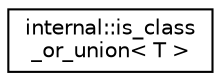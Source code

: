 digraph "Graphical Class Hierarchy"
{
  edge [fontname="Helvetica",fontsize="10",labelfontname="Helvetica",labelfontsize="10"];
  node [fontname="Helvetica",fontsize="10",shape=record];
  rankdir="LR";
  Node1 [label="internal::is_class\l_or_union\< T \>",height=0.2,width=0.4,color="black", fillcolor="white", style="filled",URL="$structinternal_1_1is__class__or__union.html"];
}
